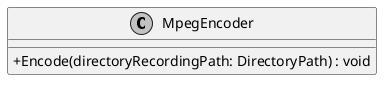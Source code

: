 @startuml
skinparam monochrome true
skinparam classAttributeIconSize 0

!startsub default
class MpegEncoder {
    + Encode(directoryRecordingPath: DirectoryPath) : void
}
!endsub

@enduml